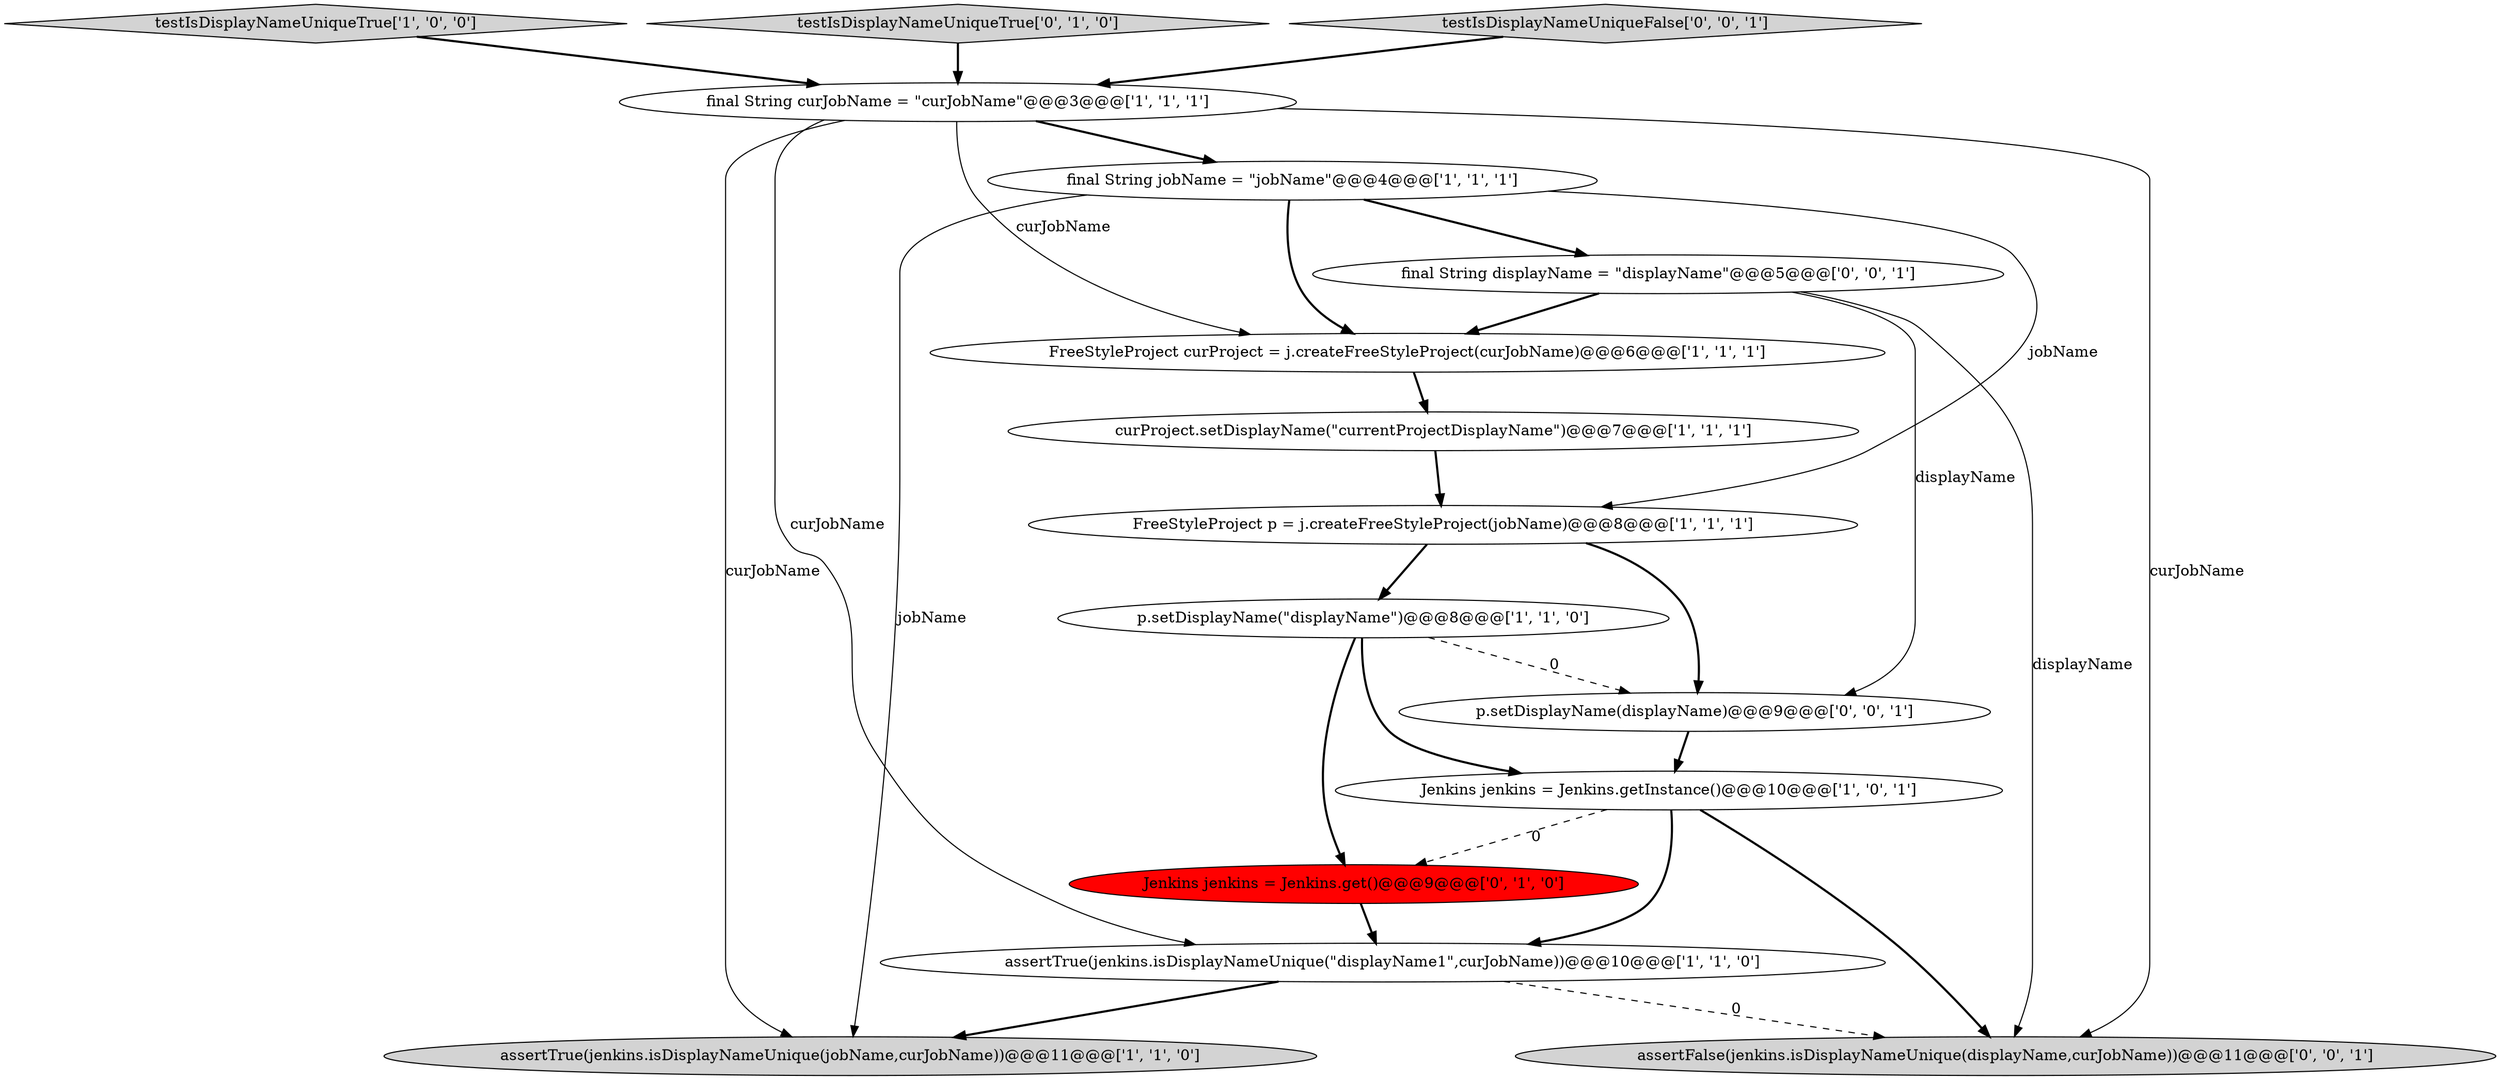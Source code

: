 digraph {
7 [style = filled, label = "testIsDisplayNameUniqueTrue['1', '0', '0']", fillcolor = lightgray, shape = diamond image = "AAA0AAABBB1BBB"];
14 [style = filled, label = "final String displayName = \"displayName\"@@@5@@@['0', '0', '1']", fillcolor = white, shape = ellipse image = "AAA0AAABBB3BBB"];
8 [style = filled, label = "assertTrue(jenkins.isDisplayNameUnique(jobName,curJobName))@@@11@@@['1', '1', '0']", fillcolor = lightgray, shape = ellipse image = "AAA0AAABBB1BBB"];
9 [style = filled, label = "Jenkins jenkins = Jenkins.getInstance()@@@10@@@['1', '0', '1']", fillcolor = white, shape = ellipse image = "AAA0AAABBB1BBB"];
3 [style = filled, label = "curProject.setDisplayName(\"currentProjectDisplayName\")@@@7@@@['1', '1', '1']", fillcolor = white, shape = ellipse image = "AAA0AAABBB1BBB"];
6 [style = filled, label = "assertTrue(jenkins.isDisplayNameUnique(\"displayName1\",curJobName))@@@10@@@['1', '1', '0']", fillcolor = white, shape = ellipse image = "AAA0AAABBB1BBB"];
12 [style = filled, label = "p.setDisplayName(displayName)@@@9@@@['0', '0', '1']", fillcolor = white, shape = ellipse image = "AAA0AAABBB3BBB"];
0 [style = filled, label = "final String curJobName = \"curJobName\"@@@3@@@['1', '1', '1']", fillcolor = white, shape = ellipse image = "AAA0AAABBB1BBB"];
2 [style = filled, label = "p.setDisplayName(\"displayName\")@@@8@@@['1', '1', '0']", fillcolor = white, shape = ellipse image = "AAA0AAABBB1BBB"];
11 [style = filled, label = "testIsDisplayNameUniqueTrue['0', '1', '0']", fillcolor = lightgray, shape = diamond image = "AAA0AAABBB2BBB"];
13 [style = filled, label = "assertFalse(jenkins.isDisplayNameUnique(displayName,curJobName))@@@11@@@['0', '0', '1']", fillcolor = lightgray, shape = ellipse image = "AAA0AAABBB3BBB"];
15 [style = filled, label = "testIsDisplayNameUniqueFalse['0', '0', '1']", fillcolor = lightgray, shape = diamond image = "AAA0AAABBB3BBB"];
10 [style = filled, label = "Jenkins jenkins = Jenkins.get()@@@9@@@['0', '1', '0']", fillcolor = red, shape = ellipse image = "AAA1AAABBB2BBB"];
5 [style = filled, label = "FreeStyleProject curProject = j.createFreeStyleProject(curJobName)@@@6@@@['1', '1', '1']", fillcolor = white, shape = ellipse image = "AAA0AAABBB1BBB"];
4 [style = filled, label = "final String jobName = \"jobName\"@@@4@@@['1', '1', '1']", fillcolor = white, shape = ellipse image = "AAA0AAABBB1BBB"];
1 [style = filled, label = "FreeStyleProject p = j.createFreeStyleProject(jobName)@@@8@@@['1', '1', '1']", fillcolor = white, shape = ellipse image = "AAA0AAABBB1BBB"];
5->3 [style = bold, label=""];
0->5 [style = solid, label="curJobName"];
4->14 [style = bold, label=""];
9->10 [style = dashed, label="0"];
3->1 [style = bold, label=""];
14->12 [style = solid, label="displayName"];
14->5 [style = bold, label=""];
7->0 [style = bold, label=""];
2->9 [style = bold, label=""];
0->6 [style = solid, label="curJobName"];
2->10 [style = bold, label=""];
12->9 [style = bold, label=""];
14->13 [style = solid, label="displayName"];
10->6 [style = bold, label=""];
9->6 [style = bold, label=""];
4->1 [style = solid, label="jobName"];
0->13 [style = solid, label="curJobName"];
2->12 [style = dashed, label="0"];
11->0 [style = bold, label=""];
6->13 [style = dashed, label="0"];
0->4 [style = bold, label=""];
15->0 [style = bold, label=""];
6->8 [style = bold, label=""];
1->12 [style = bold, label=""];
0->8 [style = solid, label="curJobName"];
1->2 [style = bold, label=""];
4->8 [style = solid, label="jobName"];
4->5 [style = bold, label=""];
9->13 [style = bold, label=""];
}
